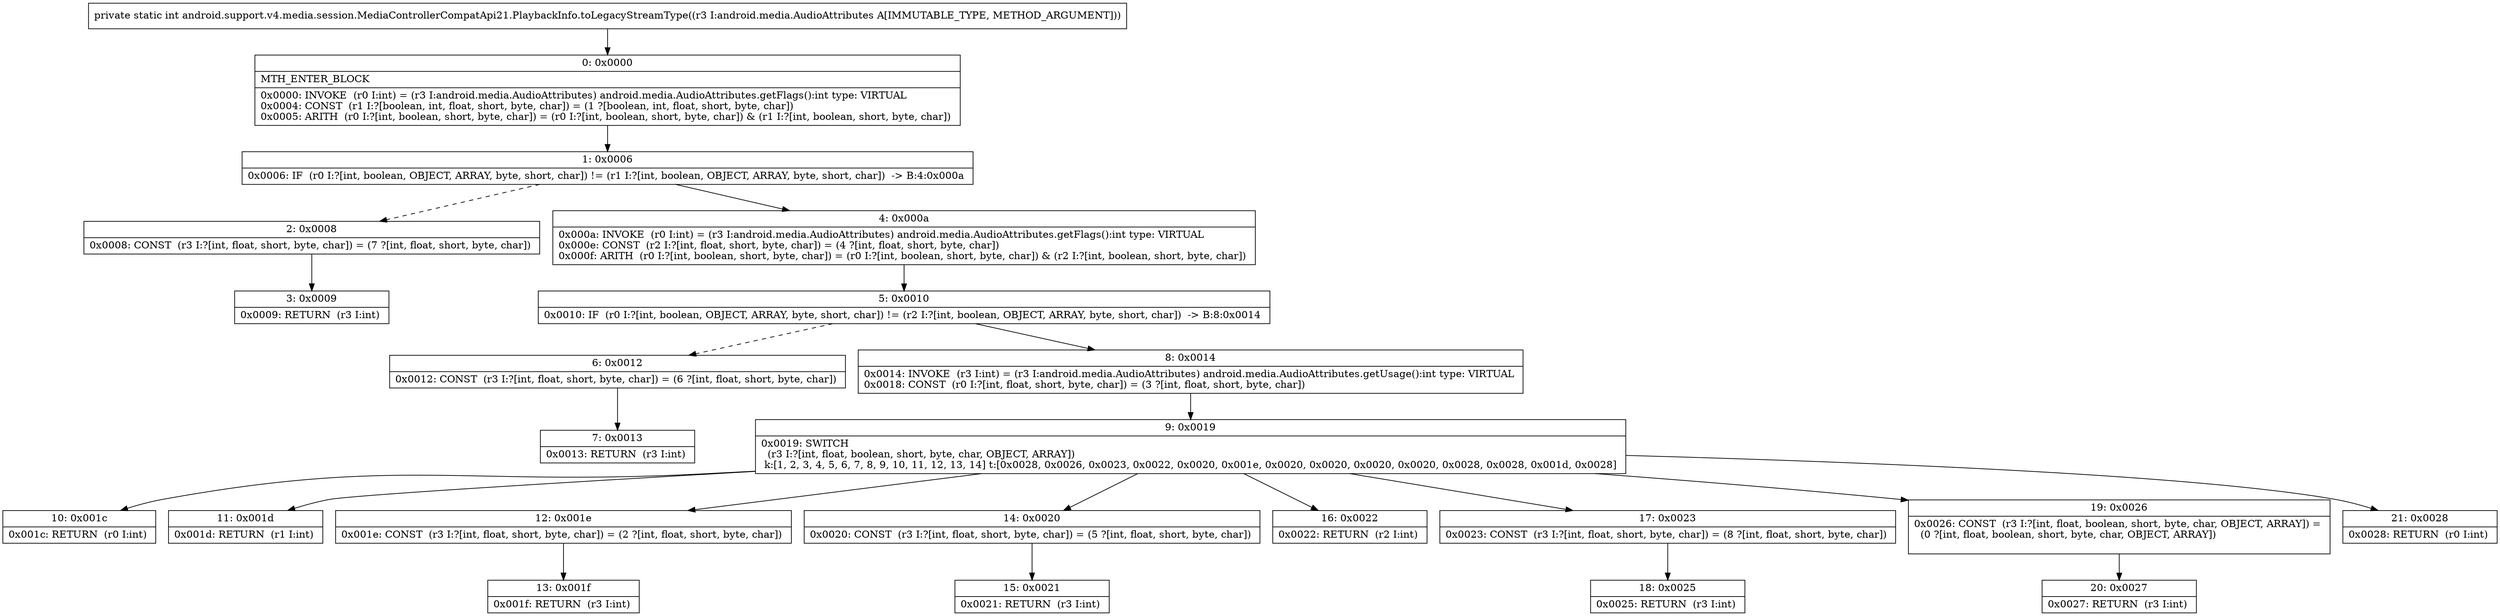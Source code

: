 digraph "CFG forandroid.support.v4.media.session.MediaControllerCompatApi21.PlaybackInfo.toLegacyStreamType(Landroid\/media\/AudioAttributes;)I" {
Node_0 [shape=record,label="{0\:\ 0x0000|MTH_ENTER_BLOCK\l|0x0000: INVOKE  (r0 I:int) = (r3 I:android.media.AudioAttributes) android.media.AudioAttributes.getFlags():int type: VIRTUAL \l0x0004: CONST  (r1 I:?[boolean, int, float, short, byte, char]) = (1 ?[boolean, int, float, short, byte, char]) \l0x0005: ARITH  (r0 I:?[int, boolean, short, byte, char]) = (r0 I:?[int, boolean, short, byte, char]) & (r1 I:?[int, boolean, short, byte, char]) \l}"];
Node_1 [shape=record,label="{1\:\ 0x0006|0x0006: IF  (r0 I:?[int, boolean, OBJECT, ARRAY, byte, short, char]) != (r1 I:?[int, boolean, OBJECT, ARRAY, byte, short, char])  \-\> B:4:0x000a \l}"];
Node_2 [shape=record,label="{2\:\ 0x0008|0x0008: CONST  (r3 I:?[int, float, short, byte, char]) = (7 ?[int, float, short, byte, char]) \l}"];
Node_3 [shape=record,label="{3\:\ 0x0009|0x0009: RETURN  (r3 I:int) \l}"];
Node_4 [shape=record,label="{4\:\ 0x000a|0x000a: INVOKE  (r0 I:int) = (r3 I:android.media.AudioAttributes) android.media.AudioAttributes.getFlags():int type: VIRTUAL \l0x000e: CONST  (r2 I:?[int, float, short, byte, char]) = (4 ?[int, float, short, byte, char]) \l0x000f: ARITH  (r0 I:?[int, boolean, short, byte, char]) = (r0 I:?[int, boolean, short, byte, char]) & (r2 I:?[int, boolean, short, byte, char]) \l}"];
Node_5 [shape=record,label="{5\:\ 0x0010|0x0010: IF  (r0 I:?[int, boolean, OBJECT, ARRAY, byte, short, char]) != (r2 I:?[int, boolean, OBJECT, ARRAY, byte, short, char])  \-\> B:8:0x0014 \l}"];
Node_6 [shape=record,label="{6\:\ 0x0012|0x0012: CONST  (r3 I:?[int, float, short, byte, char]) = (6 ?[int, float, short, byte, char]) \l}"];
Node_7 [shape=record,label="{7\:\ 0x0013|0x0013: RETURN  (r3 I:int) \l}"];
Node_8 [shape=record,label="{8\:\ 0x0014|0x0014: INVOKE  (r3 I:int) = (r3 I:android.media.AudioAttributes) android.media.AudioAttributes.getUsage():int type: VIRTUAL \l0x0018: CONST  (r0 I:?[int, float, short, byte, char]) = (3 ?[int, float, short, byte, char]) \l}"];
Node_9 [shape=record,label="{9\:\ 0x0019|0x0019: SWITCH  \l  (r3 I:?[int, float, boolean, short, byte, char, OBJECT, ARRAY])\l k:[1, 2, 3, 4, 5, 6, 7, 8, 9, 10, 11, 12, 13, 14] t:[0x0028, 0x0026, 0x0023, 0x0022, 0x0020, 0x001e, 0x0020, 0x0020, 0x0020, 0x0020, 0x0028, 0x0028, 0x001d, 0x0028] \l}"];
Node_10 [shape=record,label="{10\:\ 0x001c|0x001c: RETURN  (r0 I:int) \l}"];
Node_11 [shape=record,label="{11\:\ 0x001d|0x001d: RETURN  (r1 I:int) \l}"];
Node_12 [shape=record,label="{12\:\ 0x001e|0x001e: CONST  (r3 I:?[int, float, short, byte, char]) = (2 ?[int, float, short, byte, char]) \l}"];
Node_13 [shape=record,label="{13\:\ 0x001f|0x001f: RETURN  (r3 I:int) \l}"];
Node_14 [shape=record,label="{14\:\ 0x0020|0x0020: CONST  (r3 I:?[int, float, short, byte, char]) = (5 ?[int, float, short, byte, char]) \l}"];
Node_15 [shape=record,label="{15\:\ 0x0021|0x0021: RETURN  (r3 I:int) \l}"];
Node_16 [shape=record,label="{16\:\ 0x0022|0x0022: RETURN  (r2 I:int) \l}"];
Node_17 [shape=record,label="{17\:\ 0x0023|0x0023: CONST  (r3 I:?[int, float, short, byte, char]) = (8 ?[int, float, short, byte, char]) \l}"];
Node_18 [shape=record,label="{18\:\ 0x0025|0x0025: RETURN  (r3 I:int) \l}"];
Node_19 [shape=record,label="{19\:\ 0x0026|0x0026: CONST  (r3 I:?[int, float, boolean, short, byte, char, OBJECT, ARRAY]) = \l  (0 ?[int, float, boolean, short, byte, char, OBJECT, ARRAY])\l \l}"];
Node_20 [shape=record,label="{20\:\ 0x0027|0x0027: RETURN  (r3 I:int) \l}"];
Node_21 [shape=record,label="{21\:\ 0x0028|0x0028: RETURN  (r0 I:int) \l}"];
MethodNode[shape=record,label="{private static int android.support.v4.media.session.MediaControllerCompatApi21.PlaybackInfo.toLegacyStreamType((r3 I:android.media.AudioAttributes A[IMMUTABLE_TYPE, METHOD_ARGUMENT])) }"];
MethodNode -> Node_0;
Node_0 -> Node_1;
Node_1 -> Node_2[style=dashed];
Node_1 -> Node_4;
Node_2 -> Node_3;
Node_4 -> Node_5;
Node_5 -> Node_6[style=dashed];
Node_5 -> Node_8;
Node_6 -> Node_7;
Node_8 -> Node_9;
Node_9 -> Node_10;
Node_9 -> Node_11;
Node_9 -> Node_12;
Node_9 -> Node_14;
Node_9 -> Node_16;
Node_9 -> Node_17;
Node_9 -> Node_19;
Node_9 -> Node_21;
Node_12 -> Node_13;
Node_14 -> Node_15;
Node_17 -> Node_18;
Node_19 -> Node_20;
}

